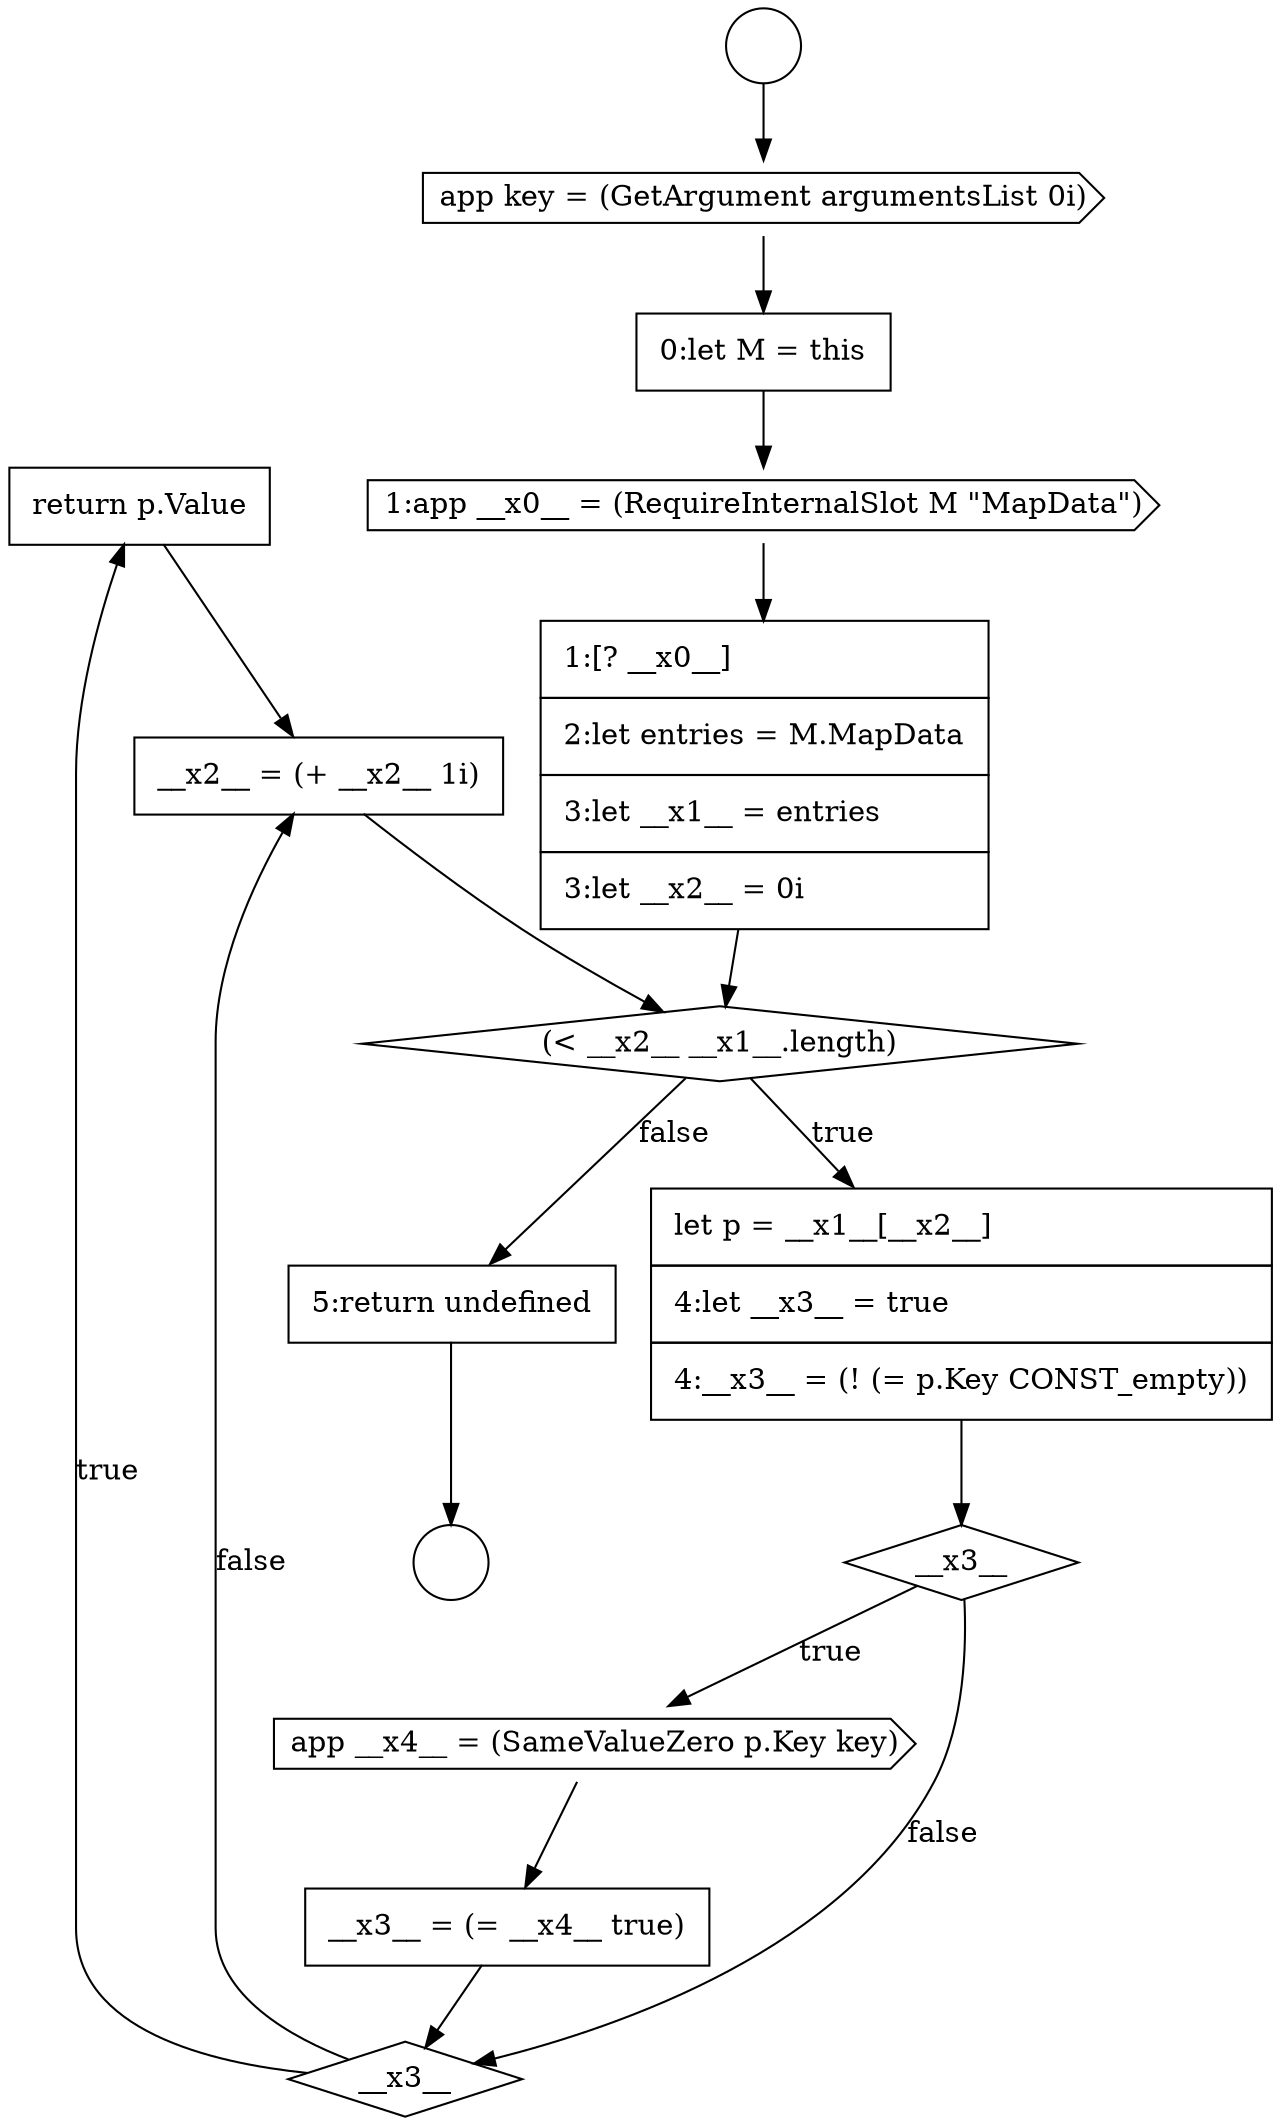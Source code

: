 digraph {
  node17373 [shape=none, margin=0, label=<<font color="black">
    <table border="0" cellborder="1" cellspacing="0" cellpadding="10">
      <tr><td align="left">return p.Value</td></tr>
    </table>
  </font>> color="black" fillcolor="white" style=filled]
  node17364 [shape=none, margin=0, label=<<font color="black">
    <table border="0" cellborder="1" cellspacing="0" cellpadding="10">
      <tr><td align="left">0:let M = this</td></tr>
    </table>
  </font>> color="black" fillcolor="white" style=filled]
  node17361 [shape=circle label=" " color="black" fillcolor="white" style=filled]
  node17362 [shape=circle label=" " color="black" fillcolor="white" style=filled]
  node17375 [shape=none, margin=0, label=<<font color="black">
    <table border="0" cellborder="1" cellspacing="0" cellpadding="10">
      <tr><td align="left">5:return undefined</td></tr>
    </table>
  </font>> color="black" fillcolor="white" style=filled]
  node17366 [shape=none, margin=0, label=<<font color="black">
    <table border="0" cellborder="1" cellspacing="0" cellpadding="10">
      <tr><td align="left">1:[? __x0__]</td></tr>
      <tr><td align="left">2:let entries = M.MapData</td></tr>
      <tr><td align="left">3:let __x1__ = entries</td></tr>
      <tr><td align="left">3:let __x2__ = 0i</td></tr>
    </table>
  </font>> color="black" fillcolor="white" style=filled]
  node17371 [shape=none, margin=0, label=<<font color="black">
    <table border="0" cellborder="1" cellspacing="0" cellpadding="10">
      <tr><td align="left">__x3__ = (= __x4__ true)</td></tr>
    </table>
  </font>> color="black" fillcolor="white" style=filled]
  node17374 [shape=none, margin=0, label=<<font color="black">
    <table border="0" cellborder="1" cellspacing="0" cellpadding="10">
      <tr><td align="left">__x2__ = (+ __x2__ 1i)</td></tr>
    </table>
  </font>> color="black" fillcolor="white" style=filled]
  node17363 [shape=cds, label=<<font color="black">app key = (GetArgument argumentsList 0i)</font>> color="black" fillcolor="white" style=filled]
  node17370 [shape=cds, label=<<font color="black">app __x4__ = (SameValueZero p.Key key)</font>> color="black" fillcolor="white" style=filled]
  node17367 [shape=diamond, label=<<font color="black">(&lt; __x2__ __x1__.length)</font>> color="black" fillcolor="white" style=filled]
  node17368 [shape=none, margin=0, label=<<font color="black">
    <table border="0" cellborder="1" cellspacing="0" cellpadding="10">
      <tr><td align="left">let p = __x1__[__x2__]</td></tr>
      <tr><td align="left">4:let __x3__ = true</td></tr>
      <tr><td align="left">4:__x3__ = (! (= p.Key CONST_empty))</td></tr>
    </table>
  </font>> color="black" fillcolor="white" style=filled]
  node17369 [shape=diamond, label=<<font color="black">__x3__</font>> color="black" fillcolor="white" style=filled]
  node17372 [shape=diamond, label=<<font color="black">__x3__</font>> color="black" fillcolor="white" style=filled]
  node17365 [shape=cds, label=<<font color="black">1:app __x0__ = (RequireInternalSlot M &quot;MapData&quot;)</font>> color="black" fillcolor="white" style=filled]
  node17361 -> node17363 [ color="black"]
  node17369 -> node17370 [label=<<font color="black">true</font>> color="black"]
  node17369 -> node17372 [label=<<font color="black">false</font>> color="black"]
  node17375 -> node17362 [ color="black"]
  node17374 -> node17367 [ color="black"]
  node17370 -> node17371 [ color="black"]
  node17373 -> node17374 [ color="black"]
  node17364 -> node17365 [ color="black"]
  node17366 -> node17367 [ color="black"]
  node17368 -> node17369 [ color="black"]
  node17363 -> node17364 [ color="black"]
  node17371 -> node17372 [ color="black"]
  node17365 -> node17366 [ color="black"]
  node17372 -> node17373 [label=<<font color="black">true</font>> color="black"]
  node17372 -> node17374 [label=<<font color="black">false</font>> color="black"]
  node17367 -> node17368 [label=<<font color="black">true</font>> color="black"]
  node17367 -> node17375 [label=<<font color="black">false</font>> color="black"]
}
